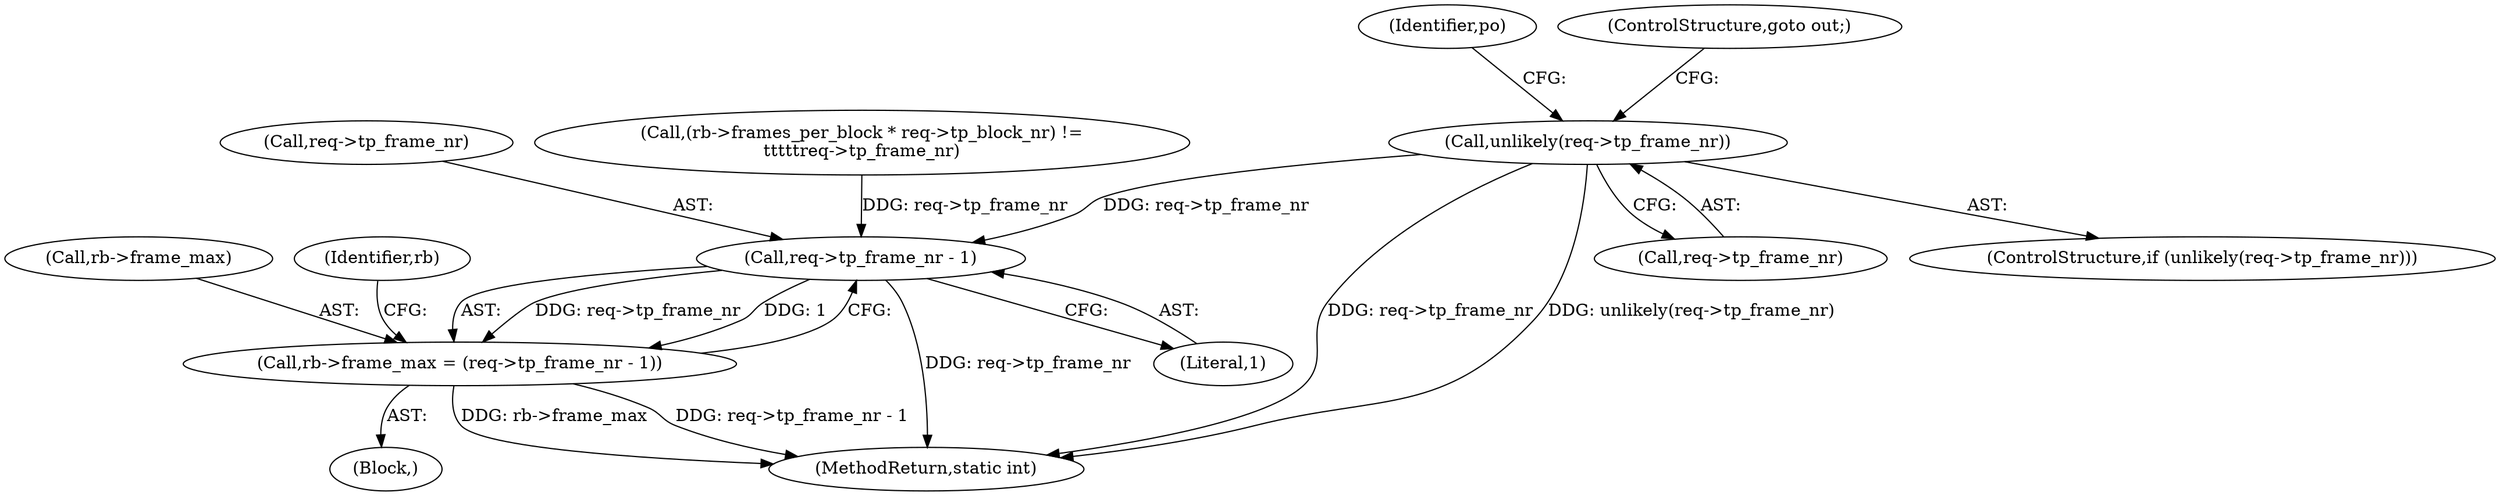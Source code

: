 digraph "0_linux_84ac7260236a49c79eede91617700174c2c19b0c@pointer" {
"1000388" [label="(Call,unlikely(req->tp_frame_nr))"];
"1000462" [label="(Call,req->tp_frame_nr - 1)"];
"1000458" [label="(Call,rb->frame_max = (req->tp_frame_nr - 1))"];
"1000587" [label="(MethodReturn,static int)"];
"1000462" [label="(Call,req->tp_frame_nr - 1)"];
"1000388" [label="(Call,unlikely(req->tp_frame_nr))"];
"1000459" [label="(Call,rb->frame_max)"];
"1000396" [label="(Identifier,po)"];
"1000444" [label="(Block,)"];
"1000463" [label="(Call,req->tp_frame_nr)"];
"1000469" [label="(Identifier,rb)"];
"1000332" [label="(Call,(rb->frames_per_block * req->tp_block_nr) !=\n\t\t\t\t\treq->tp_frame_nr)"];
"1000466" [label="(Literal,1)"];
"1000458" [label="(Call,rb->frame_max = (req->tp_frame_nr - 1))"];
"1000392" [label="(ControlStructure,goto out;)"];
"1000389" [label="(Call,req->tp_frame_nr)"];
"1000387" [label="(ControlStructure,if (unlikely(req->tp_frame_nr)))"];
"1000388" -> "1000387"  [label="AST: "];
"1000388" -> "1000389"  [label="CFG: "];
"1000389" -> "1000388"  [label="AST: "];
"1000392" -> "1000388"  [label="CFG: "];
"1000396" -> "1000388"  [label="CFG: "];
"1000388" -> "1000587"  [label="DDG: req->tp_frame_nr"];
"1000388" -> "1000587"  [label="DDG: unlikely(req->tp_frame_nr)"];
"1000388" -> "1000462"  [label="DDG: req->tp_frame_nr"];
"1000462" -> "1000458"  [label="AST: "];
"1000462" -> "1000466"  [label="CFG: "];
"1000463" -> "1000462"  [label="AST: "];
"1000466" -> "1000462"  [label="AST: "];
"1000458" -> "1000462"  [label="CFG: "];
"1000462" -> "1000587"  [label="DDG: req->tp_frame_nr"];
"1000462" -> "1000458"  [label="DDG: req->tp_frame_nr"];
"1000462" -> "1000458"  [label="DDG: 1"];
"1000332" -> "1000462"  [label="DDG: req->tp_frame_nr"];
"1000458" -> "1000444"  [label="AST: "];
"1000459" -> "1000458"  [label="AST: "];
"1000469" -> "1000458"  [label="CFG: "];
"1000458" -> "1000587"  [label="DDG: rb->frame_max"];
"1000458" -> "1000587"  [label="DDG: req->tp_frame_nr - 1"];
}
